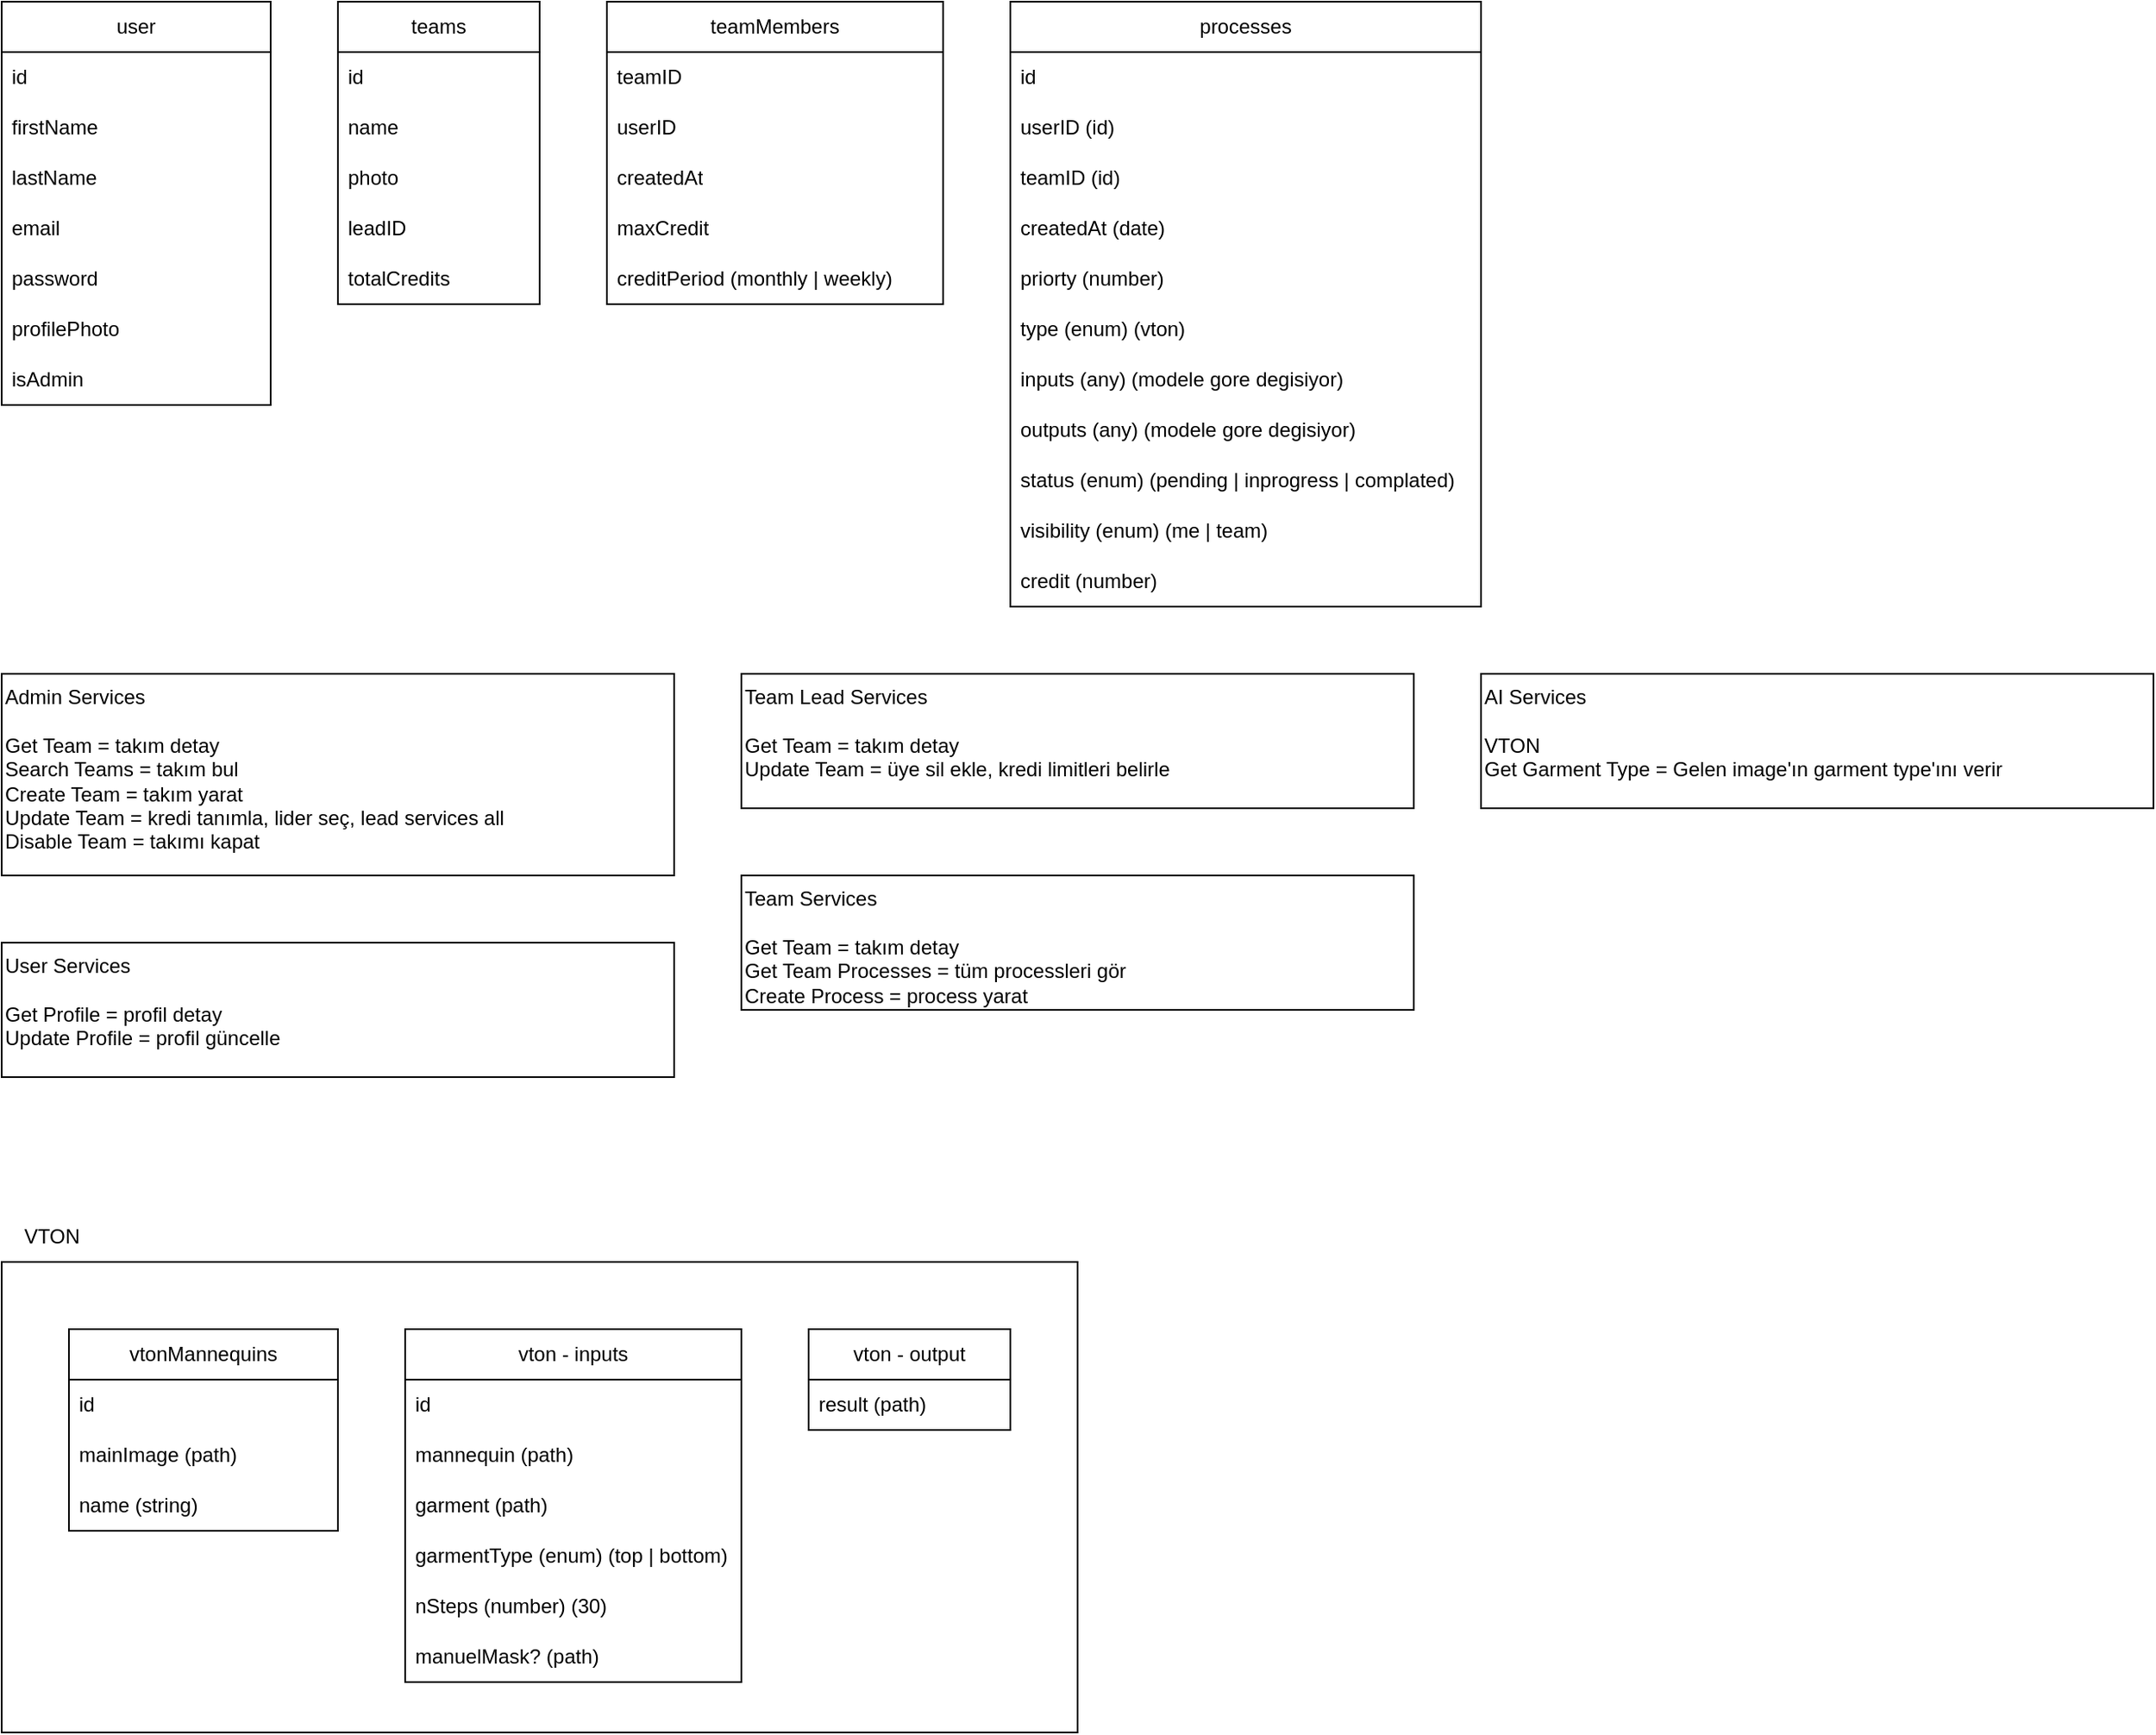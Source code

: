 <mxfile>
    <diagram id="32hq1cDgGOVUprxUdZDX" name="Page-1">
        <mxGraphModel dx="795" dy="766" grid="1" gridSize="10" guides="1" tooltips="1" connect="1" arrows="1" fold="1" page="1" pageScale="1" pageWidth="850" pageHeight="1100" math="0" shadow="0">
            <root>
                <mxCell id="0"/>
                <mxCell id="1" parent="0"/>
                <mxCell id="62" value="" style="rounded=0;whiteSpace=wrap;html=1;fillColor=none;" parent="1" vertex="1">
                    <mxGeometry x="40" y="790" width="640" height="280" as="geometry"/>
                </mxCell>
                <mxCell id="3" value="processes" style="swimlane;fontStyle=0;childLayout=stackLayout;horizontal=1;startSize=30;horizontalStack=0;resizeParent=1;resizeParentMax=0;resizeLast=0;collapsible=1;marginBottom=0;whiteSpace=wrap;html=1;" parent="1" vertex="1">
                    <mxGeometry x="640" y="40" width="280" height="360" as="geometry"/>
                </mxCell>
                <mxCell id="33" value="id" style="text;strokeColor=none;fillColor=none;align=left;verticalAlign=middle;spacingLeft=4;spacingRight=4;overflow=hidden;points=[[0,0.5],[1,0.5]];portConstraint=eastwest;rotatable=0;whiteSpace=wrap;html=1;" parent="3" vertex="1">
                    <mxGeometry y="30" width="280" height="30" as="geometry"/>
                </mxCell>
                <mxCell id="4" value="userID (id)" style="text;strokeColor=none;fillColor=none;align=left;verticalAlign=middle;spacingLeft=4;spacingRight=4;overflow=hidden;points=[[0,0.5],[1,0.5]];portConstraint=eastwest;rotatable=0;whiteSpace=wrap;html=1;" parent="3" vertex="1">
                    <mxGeometry y="60" width="280" height="30" as="geometry"/>
                </mxCell>
                <mxCell id="57" value="teamID (id)" style="text;strokeColor=none;fillColor=none;align=left;verticalAlign=middle;spacingLeft=4;spacingRight=4;overflow=hidden;points=[[0,0.5],[1,0.5]];portConstraint=eastwest;rotatable=0;whiteSpace=wrap;html=1;" parent="3" vertex="1">
                    <mxGeometry y="90" width="280" height="30" as="geometry"/>
                </mxCell>
                <mxCell id="5" value="createdAt (date)" style="text;strokeColor=none;fillColor=none;align=left;verticalAlign=middle;spacingLeft=4;spacingRight=4;overflow=hidden;points=[[0,0.5],[1,0.5]];portConstraint=eastwest;rotatable=0;whiteSpace=wrap;html=1;" parent="3" vertex="1">
                    <mxGeometry y="120" width="280" height="30" as="geometry"/>
                </mxCell>
                <mxCell id="6" value="priorty (number)" style="text;strokeColor=none;fillColor=none;align=left;verticalAlign=middle;spacingLeft=4;spacingRight=4;overflow=hidden;points=[[0,0.5],[1,0.5]];portConstraint=eastwest;rotatable=0;whiteSpace=wrap;html=1;" parent="3" vertex="1">
                    <mxGeometry y="150" width="280" height="30" as="geometry"/>
                </mxCell>
                <mxCell id="12" value="type (enum) (vton)" style="text;strokeColor=none;fillColor=none;align=left;verticalAlign=middle;spacingLeft=4;spacingRight=4;overflow=hidden;points=[[0,0.5],[1,0.5]];portConstraint=eastwest;rotatable=0;whiteSpace=wrap;html=1;" parent="3" vertex="1">
                    <mxGeometry y="180" width="280" height="30" as="geometry"/>
                </mxCell>
                <mxCell id="10" value="inputs (any) (modele gore degisiyor)" style="text;strokeColor=none;fillColor=none;align=left;verticalAlign=middle;spacingLeft=4;spacingRight=4;overflow=hidden;points=[[0,0.5],[1,0.5]];portConstraint=eastwest;rotatable=0;whiteSpace=wrap;html=1;" parent="3" vertex="1">
                    <mxGeometry y="210" width="280" height="30" as="geometry"/>
                </mxCell>
                <mxCell id="13" value="outputs (any)&amp;nbsp;&lt;span style=&quot;color: rgb(0, 0, 0);&quot;&gt;(modele gore degisiyor)&lt;/span&gt;" style="text;strokeColor=none;fillColor=none;align=left;verticalAlign=middle;spacingLeft=4;spacingRight=4;overflow=hidden;points=[[0,0.5],[1,0.5]];portConstraint=eastwest;rotatable=0;whiteSpace=wrap;html=1;" parent="3" vertex="1">
                    <mxGeometry y="240" width="280" height="30" as="geometry"/>
                </mxCell>
                <mxCell id="16" value="status (enum) (&lt;span style=&quot;color: rgb(0, 0, 0);&quot;&gt;pending | inprogress | complated&lt;/span&gt;)" style="text;strokeColor=none;fillColor=none;align=left;verticalAlign=middle;spacingLeft=4;spacingRight=4;overflow=hidden;points=[[0,0.5],[1,0.5]];portConstraint=eastwest;rotatable=0;whiteSpace=wrap;html=1;" parent="3" vertex="1">
                    <mxGeometry y="270" width="280" height="30" as="geometry"/>
                </mxCell>
                <mxCell id="80" value="visibility (enum) (me | team)" style="text;strokeColor=none;fillColor=none;align=left;verticalAlign=middle;spacingLeft=4;spacingRight=4;overflow=hidden;points=[[0,0.5],[1,0.5]];portConstraint=eastwest;rotatable=0;whiteSpace=wrap;html=1;" parent="3" vertex="1">
                    <mxGeometry y="300" width="280" height="30" as="geometry"/>
                </mxCell>
                <mxCell id="82" value="credit (number)" style="text;strokeColor=none;fillColor=none;align=left;verticalAlign=middle;spacingLeft=4;spacingRight=4;overflow=hidden;points=[[0,0.5],[1,0.5]];portConstraint=eastwest;rotatable=0;whiteSpace=wrap;html=1;" parent="3" vertex="1">
                    <mxGeometry y="330" width="280" height="30" as="geometry"/>
                </mxCell>
                <mxCell id="22" value="vton - inputs" style="swimlane;fontStyle=0;childLayout=stackLayout;horizontal=1;startSize=30;horizontalStack=0;resizeParent=1;resizeParentMax=0;resizeLast=0;collapsible=1;marginBottom=0;whiteSpace=wrap;html=1;" parent="1" vertex="1">
                    <mxGeometry x="280" y="830" width="200" height="210" as="geometry"/>
                </mxCell>
                <mxCell id="40" value="id" style="text;strokeColor=none;fillColor=none;align=left;verticalAlign=middle;spacingLeft=4;spacingRight=4;overflow=hidden;points=[[0,0.5],[1,0.5]];portConstraint=eastwest;rotatable=0;whiteSpace=wrap;html=1;" parent="22" vertex="1">
                    <mxGeometry y="30" width="200" height="30" as="geometry"/>
                </mxCell>
                <mxCell id="23" value="mannequin (path)" style="text;strokeColor=none;fillColor=none;align=left;verticalAlign=middle;spacingLeft=4;spacingRight=4;overflow=hidden;points=[[0,0.5],[1,0.5]];portConstraint=eastwest;rotatable=0;whiteSpace=wrap;html=1;" parent="22" vertex="1">
                    <mxGeometry y="60" width="200" height="30" as="geometry"/>
                </mxCell>
                <mxCell id="24" value="garment (path)" style="text;strokeColor=none;fillColor=none;align=left;verticalAlign=middle;spacingLeft=4;spacingRight=4;overflow=hidden;points=[[0,0.5],[1,0.5]];portConstraint=eastwest;rotatable=0;whiteSpace=wrap;html=1;" parent="22" vertex="1">
                    <mxGeometry y="90" width="200" height="30" as="geometry"/>
                </mxCell>
                <mxCell id="44" value="garmentType (enum) (top | bottom)" style="text;strokeColor=none;fillColor=none;align=left;verticalAlign=middle;spacingLeft=4;spacingRight=4;overflow=hidden;points=[[0,0.5],[1,0.5]];portConstraint=eastwest;rotatable=0;whiteSpace=wrap;html=1;" parent="22" vertex="1">
                    <mxGeometry y="120" width="200" height="30" as="geometry"/>
                </mxCell>
                <mxCell id="25" value="nSteps (number) (30)" style="text;strokeColor=none;fillColor=none;align=left;verticalAlign=middle;spacingLeft=4;spacingRight=4;overflow=hidden;points=[[0,0.5],[1,0.5]];portConstraint=eastwest;rotatable=0;whiteSpace=wrap;html=1;" parent="22" vertex="1">
                    <mxGeometry y="150" width="200" height="30" as="geometry"/>
                </mxCell>
                <mxCell id="26" value="manuelMask? (path)" style="text;strokeColor=none;fillColor=none;align=left;verticalAlign=middle;spacingLeft=4;spacingRight=4;overflow=hidden;points=[[0,0.5],[1,0.5]];portConstraint=eastwest;rotatable=0;whiteSpace=wrap;html=1;" parent="22" vertex="1">
                    <mxGeometry y="180" width="200" height="30" as="geometry"/>
                </mxCell>
                <mxCell id="28" value="vton - output" style="swimlane;fontStyle=0;childLayout=stackLayout;horizontal=1;startSize=30;horizontalStack=0;resizeParent=1;resizeParentMax=0;resizeLast=0;collapsible=1;marginBottom=0;whiteSpace=wrap;html=1;" parent="1" vertex="1">
                    <mxGeometry x="520" y="830" width="120" height="60" as="geometry"/>
                </mxCell>
                <mxCell id="29" value="result (path)" style="text;strokeColor=none;fillColor=none;align=left;verticalAlign=middle;spacingLeft=4;spacingRight=4;overflow=hidden;points=[[0,0.5],[1,0.5]];portConstraint=eastwest;rotatable=0;whiteSpace=wrap;html=1;" parent="28" vertex="1">
                    <mxGeometry y="30" width="120" height="30" as="geometry"/>
                </mxCell>
                <mxCell id="34" value="vtonMannequins" style="swimlane;fontStyle=0;childLayout=stackLayout;horizontal=1;startSize=30;horizontalStack=0;resizeParent=1;resizeParentMax=0;resizeLast=0;collapsible=1;marginBottom=0;whiteSpace=wrap;html=1;" parent="1" vertex="1">
                    <mxGeometry x="80" y="830" width="160" height="120" as="geometry"/>
                </mxCell>
                <mxCell id="39" value="id" style="text;strokeColor=none;fillColor=none;align=left;verticalAlign=middle;spacingLeft=4;spacingRight=4;overflow=hidden;points=[[0,0.5],[1,0.5]];portConstraint=eastwest;rotatable=0;whiteSpace=wrap;html=1;" parent="34" vertex="1">
                    <mxGeometry y="30" width="160" height="30" as="geometry"/>
                </mxCell>
                <mxCell id="35" value="mainImage (path)" style="text;strokeColor=none;fillColor=none;align=left;verticalAlign=middle;spacingLeft=4;spacingRight=4;overflow=hidden;points=[[0,0.5],[1,0.5]];portConstraint=eastwest;rotatable=0;whiteSpace=wrap;html=1;" parent="34" vertex="1">
                    <mxGeometry y="60" width="160" height="30" as="geometry"/>
                </mxCell>
                <mxCell id="36" value="name (string)" style="text;strokeColor=none;fillColor=none;align=left;verticalAlign=middle;spacingLeft=4;spacingRight=4;overflow=hidden;points=[[0,0.5],[1,0.5]];portConstraint=eastwest;rotatable=0;whiteSpace=wrap;html=1;" parent="34" vertex="1">
                    <mxGeometry y="90" width="160" height="30" as="geometry"/>
                </mxCell>
                <mxCell id="45" value="user" style="swimlane;fontStyle=0;childLayout=stackLayout;horizontal=1;startSize=30;horizontalStack=0;resizeParent=1;resizeParentMax=0;resizeLast=0;collapsible=1;marginBottom=0;whiteSpace=wrap;html=1;" parent="1" vertex="1">
                    <mxGeometry x="40" y="40" width="160" height="240" as="geometry"/>
                </mxCell>
                <mxCell id="49" value="id" style="text;strokeColor=none;fillColor=none;align=left;verticalAlign=middle;spacingLeft=4;spacingRight=4;overflow=hidden;points=[[0,0.5],[1,0.5]];portConstraint=eastwest;rotatable=0;whiteSpace=wrap;html=1;" parent="45" vertex="1">
                    <mxGeometry y="30" width="160" height="30" as="geometry"/>
                </mxCell>
                <mxCell id="46" value="firstName" style="text;strokeColor=none;fillColor=none;align=left;verticalAlign=middle;spacingLeft=4;spacingRight=4;overflow=hidden;points=[[0,0.5],[1,0.5]];portConstraint=eastwest;rotatable=0;whiteSpace=wrap;html=1;" parent="45" vertex="1">
                    <mxGeometry y="60" width="160" height="30" as="geometry"/>
                </mxCell>
                <mxCell id="47" value="lastName" style="text;strokeColor=none;fillColor=none;align=left;verticalAlign=middle;spacingLeft=4;spacingRight=4;overflow=hidden;points=[[0,0.5],[1,0.5]];portConstraint=eastwest;rotatable=0;whiteSpace=wrap;html=1;" parent="45" vertex="1">
                    <mxGeometry y="90" width="160" height="30" as="geometry"/>
                </mxCell>
                <mxCell id="48" value="email" style="text;strokeColor=none;fillColor=none;align=left;verticalAlign=middle;spacingLeft=4;spacingRight=4;overflow=hidden;points=[[0,0.5],[1,0.5]];portConstraint=eastwest;rotatable=0;whiteSpace=wrap;html=1;" parent="45" vertex="1">
                    <mxGeometry y="120" width="160" height="30" as="geometry"/>
                </mxCell>
                <mxCell id="50" value="password" style="text;strokeColor=none;fillColor=none;align=left;verticalAlign=middle;spacingLeft=4;spacingRight=4;overflow=hidden;points=[[0,0.5],[1,0.5]];portConstraint=eastwest;rotatable=0;whiteSpace=wrap;html=1;" parent="45" vertex="1">
                    <mxGeometry y="150" width="160" height="30" as="geometry"/>
                </mxCell>
                <mxCell id="55" value="profilePhoto" style="text;strokeColor=none;fillColor=none;align=left;verticalAlign=middle;spacingLeft=4;spacingRight=4;overflow=hidden;points=[[0,0.5],[1,0.5]];portConstraint=eastwest;rotatable=0;whiteSpace=wrap;html=1;" parent="45" vertex="1">
                    <mxGeometry y="180" width="160" height="30" as="geometry"/>
                </mxCell>
                <mxCell id="68" value="isAdmin" style="text;strokeColor=none;fillColor=none;align=left;verticalAlign=middle;spacingLeft=4;spacingRight=4;overflow=hidden;points=[[0,0.5],[1,0.5]];portConstraint=eastwest;rotatable=0;whiteSpace=wrap;html=1;" parent="45" vertex="1">
                    <mxGeometry y="210" width="160" height="30" as="geometry"/>
                </mxCell>
                <mxCell id="51" value="teams" style="swimlane;fontStyle=0;childLayout=stackLayout;horizontal=1;startSize=30;horizontalStack=0;resizeParent=1;resizeParentMax=0;resizeLast=0;collapsible=1;marginBottom=0;whiteSpace=wrap;html=1;" parent="1" vertex="1">
                    <mxGeometry x="240" y="40" width="120" height="180" as="geometry"/>
                </mxCell>
                <mxCell id="52" value="id" style="text;strokeColor=none;fillColor=none;align=left;verticalAlign=middle;spacingLeft=4;spacingRight=4;overflow=hidden;points=[[0,0.5],[1,0.5]];portConstraint=eastwest;rotatable=0;whiteSpace=wrap;html=1;" parent="51" vertex="1">
                    <mxGeometry y="30" width="120" height="30" as="geometry"/>
                </mxCell>
                <mxCell id="53" value="name" style="text;strokeColor=none;fillColor=none;align=left;verticalAlign=middle;spacingLeft=4;spacingRight=4;overflow=hidden;points=[[0,0.5],[1,0.5]];portConstraint=eastwest;rotatable=0;whiteSpace=wrap;html=1;" parent="51" vertex="1">
                    <mxGeometry y="60" width="120" height="30" as="geometry"/>
                </mxCell>
                <mxCell id="54" value="photo" style="text;strokeColor=none;fillColor=none;align=left;verticalAlign=middle;spacingLeft=4;spacingRight=4;overflow=hidden;points=[[0,0.5],[1,0.5]];portConstraint=eastwest;rotatable=0;whiteSpace=wrap;html=1;" parent="51" vertex="1">
                    <mxGeometry y="90" width="120" height="30" as="geometry"/>
                </mxCell>
                <mxCell id="72" value="leadID" style="text;strokeColor=none;fillColor=none;align=left;verticalAlign=middle;spacingLeft=4;spacingRight=4;overflow=hidden;points=[[0,0.5],[1,0.5]];portConstraint=eastwest;rotatable=0;whiteSpace=wrap;html=1;" parent="51" vertex="1">
                    <mxGeometry y="120" width="120" height="30" as="geometry"/>
                </mxCell>
                <mxCell id="75" value="totalCredits" style="text;strokeColor=none;fillColor=none;align=left;verticalAlign=middle;spacingLeft=4;spacingRight=4;overflow=hidden;points=[[0,0.5],[1,0.5]];portConstraint=eastwest;rotatable=0;whiteSpace=wrap;html=1;" parent="51" vertex="1">
                    <mxGeometry y="150" width="120" height="30" as="geometry"/>
                </mxCell>
                <mxCell id="63" value="VTON" style="text;html=1;align=center;verticalAlign=middle;whiteSpace=wrap;rounded=0;" parent="1" vertex="1">
                    <mxGeometry x="40" y="760" width="60" height="30" as="geometry"/>
                </mxCell>
                <mxCell id="64" value="teamMembers" style="swimlane;fontStyle=0;childLayout=stackLayout;horizontal=1;startSize=30;horizontalStack=0;resizeParent=1;resizeParentMax=0;resizeLast=0;collapsible=1;marginBottom=0;whiteSpace=wrap;html=1;" parent="1" vertex="1">
                    <mxGeometry x="400" y="40" width="200" height="180" as="geometry"/>
                </mxCell>
                <mxCell id="65" value="teamID" style="text;strokeColor=none;fillColor=none;align=left;verticalAlign=middle;spacingLeft=4;spacingRight=4;overflow=hidden;points=[[0,0.5],[1,0.5]];portConstraint=eastwest;rotatable=0;whiteSpace=wrap;html=1;" parent="64" vertex="1">
                    <mxGeometry y="30" width="200" height="30" as="geometry"/>
                </mxCell>
                <mxCell id="66" value="userID" style="text;strokeColor=none;fillColor=none;align=left;verticalAlign=middle;spacingLeft=4;spacingRight=4;overflow=hidden;points=[[0,0.5],[1,0.5]];portConstraint=eastwest;rotatable=0;whiteSpace=wrap;html=1;" parent="64" vertex="1">
                    <mxGeometry y="60" width="200" height="30" as="geometry"/>
                </mxCell>
                <mxCell id="67" value="createdAt" style="text;strokeColor=none;fillColor=none;align=left;verticalAlign=middle;spacingLeft=4;spacingRight=4;overflow=hidden;points=[[0,0.5],[1,0.5]];portConstraint=eastwest;rotatable=0;whiteSpace=wrap;html=1;" parent="64" vertex="1">
                    <mxGeometry y="90" width="200" height="30" as="geometry"/>
                </mxCell>
                <mxCell id="76" value="maxCredit" style="text;strokeColor=none;fillColor=none;align=left;verticalAlign=middle;spacingLeft=4;spacingRight=4;overflow=hidden;points=[[0,0.5],[1,0.5]];portConstraint=eastwest;rotatable=0;whiteSpace=wrap;html=1;" parent="64" vertex="1">
                    <mxGeometry y="120" width="200" height="30" as="geometry"/>
                </mxCell>
                <mxCell id="77" value="creditPeriod (monthly | weekly)" style="text;strokeColor=none;fillColor=none;align=left;verticalAlign=middle;spacingLeft=4;spacingRight=4;overflow=hidden;points=[[0,0.5],[1,0.5]];portConstraint=eastwest;rotatable=0;whiteSpace=wrap;html=1;" parent="64" vertex="1">
                    <mxGeometry y="150" width="200" height="30" as="geometry"/>
                </mxCell>
                <mxCell id="78" value="Admin Services&lt;div&gt;&lt;br&gt;&lt;/div&gt;&lt;div&gt;&lt;div&gt;Get Team = takım detay&lt;/div&gt;&lt;div&gt;Search Teams = takım bul&lt;/div&gt;&lt;/div&gt;&lt;div&gt;Create Team = takım yarat&lt;/div&gt;&lt;div&gt;Update Team = kredi tanımla, lider seç, lead services all&lt;/div&gt;&lt;div&gt;Disable Team = takımı kapat&lt;/div&gt;" style="rounded=0;whiteSpace=wrap;html=1;align=left;verticalAlign=top;" parent="1" vertex="1">
                    <mxGeometry x="40" y="440" width="400" height="120" as="geometry"/>
                </mxCell>
                <mxCell id="79" value="Team Lead Services&lt;div&gt;&lt;br&gt;&lt;/div&gt;&lt;div&gt;Get Team = takım detay&lt;/div&gt;&lt;div&gt;Update Team = üye sil ekle, kredi limitleri belirle&lt;/div&gt;" style="rounded=0;whiteSpace=wrap;html=1;align=left;verticalAlign=top;" parent="1" vertex="1">
                    <mxGeometry x="480" y="440" width="400" height="80" as="geometry"/>
                </mxCell>
                <mxCell id="81" value="Team Services&lt;div&gt;&lt;br&gt;&lt;/div&gt;&lt;div&gt;Get Team = takım detay&lt;/div&gt;&lt;div&gt;Get Team Processes = tüm processleri gör&lt;/div&gt;&lt;div&gt;Create Process = process yarat&lt;/div&gt;&lt;div&gt;&lt;span style=&quot;font-family: monospace; font-size: 0px; text-wrap-mode: nowrap;&quot;&gt;%3CmxGraphModel%3E%3Croot%3E%3CmxCell%20id%3D%220%22%2F%3E%3CmxCell%20id%3D%221%22%20parent%3D%220%22%2F%3E%3CmxCell%20id%3D%222%22%20value%3D%22Team%20Services%20(only%20lead)%26lt%3Bdiv%26gt%3B%26lt%3Bbr%26gt%3B%26lt%3B%2Fdiv%26gt%3B%26lt%3Bdiv%26gt%3BGet%20Team%20%3D%20tak%C4%B1m%20detay%26lt%3B%2Fdiv%26gt%3B%26lt%3Bdiv%26gt%3BUpdate%20Team%20%3D%20%C3%BCye%20sil%20ekle%2C%20kredi%20limitleri%20belirle%26lt%3B%2Fdiv%26gt%3B%22%20style%3D%22rounded%3D0%3BwhiteSpace%3Dwrap%3Bhtml%3D1%3Balign%3Dleft%3BverticalAlign%3Dtop%3B%22%20vertex%3D%221%22%20parent%3D%221%22%3E%3CmxGeometry%20x%3D%221120%22%20y%3D%22680%22%20width%3D%22400%22%20height%3D%2280%22%20as%3D%22geometry%22%2F%3E%3C%2FmxCell%3E%3C%2Froot%3E%3C%2FmxGraphModel%3E&lt;/span&gt;&lt;span style=&quot;background-color: transparent; font-size: 0px; text-wrap-mode: nowrap;&quot;&gt;&lt;font face=&quot;monospace&quot;&gt;Get Team Processes = tüm processleri gör&lt;/font&gt;&lt;/span&gt;&lt;/div&gt;" style="rounded=0;whiteSpace=wrap;html=1;align=left;verticalAlign=top;" parent="1" vertex="1">
                    <mxGeometry x="480" y="560" width="400" height="80" as="geometry"/>
                </mxCell>
                <mxCell id="83" value="AI Services&lt;div&gt;&lt;br&gt;&lt;/div&gt;&lt;div&gt;VTON&lt;br&gt;Get Garment Type = Gelen image&#39;ın garment type&#39;ını verir&lt;/div&gt;" style="rounded=0;whiteSpace=wrap;html=1;align=left;verticalAlign=top;" parent="1" vertex="1">
                    <mxGeometry x="920" y="440" width="400" height="80" as="geometry"/>
                </mxCell>
                <mxCell id="84" value="User Services&lt;br&gt;&lt;br&gt;Get Profile = profil detay&lt;div&gt;Update Profile = profil güncelle&lt;/div&gt;" style="rounded=0;whiteSpace=wrap;html=1;align=left;verticalAlign=top;" parent="1" vertex="1">
                    <mxGeometry x="40" y="600" width="400" height="80" as="geometry"/>
                </mxCell>
            </root>
        </mxGraphModel>
    </diagram>
</mxfile>
